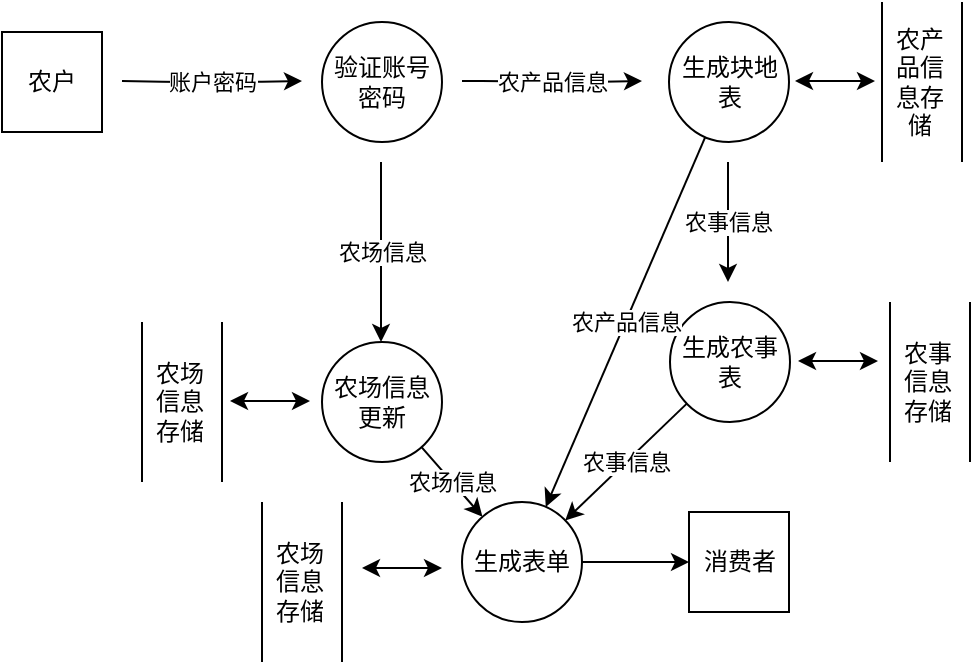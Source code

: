 <mxfile version="14.0.0" type="github">
  <diagram id="C5RBs43oDa-KdzZeNtuy" name="Page-1">
    <mxGraphModel dx="782" dy="2775" grid="1" gridSize="10" guides="1" tooltips="1" connect="1" arrows="1" fold="1" page="1" pageScale="1" pageWidth="827" pageHeight="1169" math="0" shadow="0">
      <root>
        <mxCell id="WIyWlLk6GJQsqaUBKTNV-0" />
        <mxCell id="WIyWlLk6GJQsqaUBKTNV-1" parent="WIyWlLk6GJQsqaUBKTNV-0" />
        <mxCell id="FdyMRoBULtHfGL1qfStc-0" value="农户" style="whiteSpace=wrap;html=1;aspect=fixed;" vertex="1" parent="WIyWlLk6GJQsqaUBKTNV-1">
          <mxGeometry x="80" y="-1505" width="50" height="50" as="geometry" />
        </mxCell>
        <mxCell id="FdyMRoBULtHfGL1qfStc-2" value="验证账号密码" style="ellipse;whiteSpace=wrap;html=1;aspect=fixed;" vertex="1" parent="WIyWlLk6GJQsqaUBKTNV-1">
          <mxGeometry x="240" y="-1510" width="60" height="60" as="geometry" />
        </mxCell>
        <mxCell id="FdyMRoBULtHfGL1qfStc-3" value="账户密码" style="endArrow=classic;html=1;" edge="1" parent="WIyWlLk6GJQsqaUBKTNV-1">
          <mxGeometry width="50" height="50" relative="1" as="geometry">
            <mxPoint x="140" y="-1480.5" as="sourcePoint" />
            <mxPoint x="230" y="-1480.5" as="targetPoint" />
            <Array as="points">
              <mxPoint x="140" y="-1480.5" />
              <mxPoint x="170" y="-1480" />
              <mxPoint x="200" y="-1480" />
            </Array>
          </mxGeometry>
        </mxCell>
        <mxCell id="FdyMRoBULtHfGL1qfStc-5" value="农产品信息" style="endArrow=classic;html=1;" edge="1" parent="WIyWlLk6GJQsqaUBKTNV-1">
          <mxGeometry width="50" height="50" relative="1" as="geometry">
            <mxPoint x="310" y="-1480.5" as="sourcePoint" />
            <mxPoint x="400" y="-1480.5" as="targetPoint" />
            <Array as="points">
              <mxPoint x="310" y="-1480.5" />
              <mxPoint x="330" y="-1480.5" />
              <mxPoint x="340" y="-1480" />
              <mxPoint x="370" y="-1480" />
            </Array>
          </mxGeometry>
        </mxCell>
        <mxCell id="FdyMRoBULtHfGL1qfStc-6" value="生成块地表" style="ellipse;whiteSpace=wrap;html=1;aspect=fixed;" vertex="1" parent="WIyWlLk6GJQsqaUBKTNV-1">
          <mxGeometry x="413.5" y="-1510" width="60" height="60" as="geometry" />
        </mxCell>
        <mxCell id="FdyMRoBULtHfGL1qfStc-7" value="" style="endArrow=classic;html=1;" edge="1" parent="WIyWlLk6GJQsqaUBKTNV-1">
          <mxGeometry relative="1" as="geometry">
            <mxPoint x="269.5" y="-1440" as="sourcePoint" />
            <mxPoint x="269.5" y="-1350" as="targetPoint" />
          </mxGeometry>
        </mxCell>
        <mxCell id="FdyMRoBULtHfGL1qfStc-8" value="农场信息" style="edgeLabel;resizable=0;html=1;align=center;verticalAlign=middle;" connectable="0" vertex="1" parent="FdyMRoBULtHfGL1qfStc-7">
          <mxGeometry relative="1" as="geometry" />
        </mxCell>
        <mxCell id="FdyMRoBULtHfGL1qfStc-9" value="农场信息更新" style="ellipse;whiteSpace=wrap;html=1;aspect=fixed;" vertex="1" parent="WIyWlLk6GJQsqaUBKTNV-1">
          <mxGeometry x="240" y="-1350" width="60" height="60" as="geometry" />
        </mxCell>
        <mxCell id="FdyMRoBULtHfGL1qfStc-10" value="" style="endArrow=classic;startArrow=classic;html=1;" edge="1" parent="WIyWlLk6GJQsqaUBKTNV-1">
          <mxGeometry width="50" height="50" relative="1" as="geometry">
            <mxPoint x="194" y="-1320.5" as="sourcePoint" />
            <mxPoint x="234" y="-1320.5" as="targetPoint" />
          </mxGeometry>
        </mxCell>
        <mxCell id="FdyMRoBULtHfGL1qfStc-11" value="" style="endArrow=none;html=1;" edge="1" parent="WIyWlLk6GJQsqaUBKTNV-1">
          <mxGeometry width="50" height="50" relative="1" as="geometry">
            <mxPoint x="190" y="-1280" as="sourcePoint" />
            <mxPoint x="190" y="-1360" as="targetPoint" />
          </mxGeometry>
        </mxCell>
        <mxCell id="FdyMRoBULtHfGL1qfStc-12" value="" style="endArrow=none;html=1;" edge="1" parent="WIyWlLk6GJQsqaUBKTNV-1">
          <mxGeometry width="50" height="50" relative="1" as="geometry">
            <mxPoint x="150" y="-1280" as="sourcePoint" />
            <mxPoint x="150" y="-1360" as="targetPoint" />
          </mxGeometry>
        </mxCell>
        <mxCell id="FdyMRoBULtHfGL1qfStc-13" value="农场信息存储" style="text;html=1;strokeColor=none;fillColor=none;align=center;verticalAlign=middle;whiteSpace=wrap;rounded=0;rotation=0;" vertex="1" parent="WIyWlLk6GJQsqaUBKTNV-1">
          <mxGeometry x="154" y="-1350" width="30" height="60" as="geometry" />
        </mxCell>
        <mxCell id="FdyMRoBULtHfGL1qfStc-18" value="" style="endArrow=none;html=1;" edge="1" parent="WIyWlLk6GJQsqaUBKTNV-1">
          <mxGeometry width="50" height="50" relative="1" as="geometry">
            <mxPoint x="560" y="-1440" as="sourcePoint" />
            <mxPoint x="560" y="-1520" as="targetPoint" />
          </mxGeometry>
        </mxCell>
        <mxCell id="FdyMRoBULtHfGL1qfStc-19" value="" style="endArrow=none;html=1;" edge="1" parent="WIyWlLk6GJQsqaUBKTNV-1">
          <mxGeometry width="50" height="50" relative="1" as="geometry">
            <mxPoint x="520" y="-1440" as="sourcePoint" />
            <mxPoint x="520" y="-1520" as="targetPoint" />
          </mxGeometry>
        </mxCell>
        <mxCell id="FdyMRoBULtHfGL1qfStc-20" value="农产品信息存储" style="text;html=1;strokeColor=none;fillColor=none;align=center;verticalAlign=middle;whiteSpace=wrap;rounded=0;rotation=0;" vertex="1" parent="WIyWlLk6GJQsqaUBKTNV-1">
          <mxGeometry x="524" y="-1510" width="30" height="60" as="geometry" />
        </mxCell>
        <mxCell id="FdyMRoBULtHfGL1qfStc-21" value="" style="endArrow=classic;startArrow=classic;html=1;" edge="1" parent="WIyWlLk6GJQsqaUBKTNV-1">
          <mxGeometry width="50" height="50" relative="1" as="geometry">
            <mxPoint x="476.5" y="-1480.5" as="sourcePoint" />
            <mxPoint x="516.5" y="-1480.5" as="targetPoint" />
          </mxGeometry>
        </mxCell>
        <mxCell id="FdyMRoBULtHfGL1qfStc-23" value="农事信息" style="endArrow=classic;html=1;" edge="1" parent="WIyWlLk6GJQsqaUBKTNV-1">
          <mxGeometry width="50" height="50" relative="1" as="geometry">
            <mxPoint x="443" y="-1440" as="sourcePoint" />
            <mxPoint x="443" y="-1380" as="targetPoint" />
          </mxGeometry>
        </mxCell>
        <mxCell id="FdyMRoBULtHfGL1qfStc-24" value="生成农事表" style="ellipse;whiteSpace=wrap;html=1;aspect=fixed;" vertex="1" parent="WIyWlLk6GJQsqaUBKTNV-1">
          <mxGeometry x="414" y="-1370" width="60" height="60" as="geometry" />
        </mxCell>
        <mxCell id="FdyMRoBULtHfGL1qfStc-25" value="" style="endArrow=none;html=1;" edge="1" parent="WIyWlLk6GJQsqaUBKTNV-1">
          <mxGeometry width="50" height="50" relative="1" as="geometry">
            <mxPoint x="564" y="-1290" as="sourcePoint" />
            <mxPoint x="564" y="-1370" as="targetPoint" />
          </mxGeometry>
        </mxCell>
        <mxCell id="FdyMRoBULtHfGL1qfStc-26" value="" style="endArrow=none;html=1;" edge="1" parent="WIyWlLk6GJQsqaUBKTNV-1">
          <mxGeometry width="50" height="50" relative="1" as="geometry">
            <mxPoint x="524" y="-1290" as="sourcePoint" />
            <mxPoint x="524" y="-1370" as="targetPoint" />
          </mxGeometry>
        </mxCell>
        <mxCell id="FdyMRoBULtHfGL1qfStc-27" value="农事信息存储" style="text;html=1;strokeColor=none;fillColor=none;align=center;verticalAlign=middle;whiteSpace=wrap;rounded=0;rotation=0;" vertex="1" parent="WIyWlLk6GJQsqaUBKTNV-1">
          <mxGeometry x="528" y="-1360" width="30" height="60" as="geometry" />
        </mxCell>
        <mxCell id="FdyMRoBULtHfGL1qfStc-28" value="" style="endArrow=classic;startArrow=classic;html=1;" edge="1" parent="WIyWlLk6GJQsqaUBKTNV-1">
          <mxGeometry width="50" height="50" relative="1" as="geometry">
            <mxPoint x="478" y="-1340.5" as="sourcePoint" />
            <mxPoint x="518" y="-1340.5" as="targetPoint" />
          </mxGeometry>
        </mxCell>
        <mxCell id="FdyMRoBULtHfGL1qfStc-30" value="生成表单" style="ellipse;whiteSpace=wrap;html=1;aspect=fixed;" vertex="1" parent="WIyWlLk6GJQsqaUBKTNV-1">
          <mxGeometry x="310" y="-1270" width="60" height="60" as="geometry" />
        </mxCell>
        <mxCell id="FdyMRoBULtHfGL1qfStc-32" value="农事信息" style="endArrow=classic;html=1;" edge="1" parent="WIyWlLk6GJQsqaUBKTNV-1" source="FdyMRoBULtHfGL1qfStc-24" target="FdyMRoBULtHfGL1qfStc-30">
          <mxGeometry width="50" height="50" relative="1" as="geometry">
            <mxPoint x="320" y="-1290" as="sourcePoint" />
            <mxPoint x="370" y="-1340" as="targetPoint" />
          </mxGeometry>
        </mxCell>
        <mxCell id="FdyMRoBULtHfGL1qfStc-33" value="农场信息" style="endArrow=classic;html=1;" edge="1" parent="WIyWlLk6GJQsqaUBKTNV-1" source="FdyMRoBULtHfGL1qfStc-9" target="FdyMRoBULtHfGL1qfStc-30">
          <mxGeometry width="50" height="50" relative="1" as="geometry">
            <mxPoint x="320" y="-1290" as="sourcePoint" />
            <mxPoint x="370" y="-1340" as="targetPoint" />
          </mxGeometry>
        </mxCell>
        <mxCell id="FdyMRoBULtHfGL1qfStc-34" value="农产品信息" style="endArrow=classic;html=1;" edge="1" parent="WIyWlLk6GJQsqaUBKTNV-1" source="FdyMRoBULtHfGL1qfStc-6" target="FdyMRoBULtHfGL1qfStc-30">
          <mxGeometry width="50" height="50" relative="1" as="geometry">
            <mxPoint x="320" y="-1290" as="sourcePoint" />
            <mxPoint x="370" y="-1340" as="targetPoint" />
          </mxGeometry>
        </mxCell>
        <mxCell id="FdyMRoBULtHfGL1qfStc-39" value="" style="endArrow=none;html=1;" edge="1" parent="WIyWlLk6GJQsqaUBKTNV-1">
          <mxGeometry width="50" height="50" relative="1" as="geometry">
            <mxPoint x="250" y="-1190" as="sourcePoint" />
            <mxPoint x="250" y="-1270" as="targetPoint" />
          </mxGeometry>
        </mxCell>
        <mxCell id="FdyMRoBULtHfGL1qfStc-40" value="" style="endArrow=none;html=1;" edge="1" parent="WIyWlLk6GJQsqaUBKTNV-1">
          <mxGeometry width="50" height="50" relative="1" as="geometry">
            <mxPoint x="210" y="-1190" as="sourcePoint" />
            <mxPoint x="210" y="-1270" as="targetPoint" />
          </mxGeometry>
        </mxCell>
        <mxCell id="FdyMRoBULtHfGL1qfStc-41" value="农场信息存储" style="text;html=1;strokeColor=none;fillColor=none;align=center;verticalAlign=middle;whiteSpace=wrap;rounded=0;rotation=0;" vertex="1" parent="WIyWlLk6GJQsqaUBKTNV-1">
          <mxGeometry x="214" y="-1260" width="30" height="60" as="geometry" />
        </mxCell>
        <mxCell id="FdyMRoBULtHfGL1qfStc-42" value="" style="endArrow=classic;startArrow=classic;html=1;" edge="1" parent="WIyWlLk6GJQsqaUBKTNV-1">
          <mxGeometry width="50" height="50" relative="1" as="geometry">
            <mxPoint x="260" y="-1237" as="sourcePoint" />
            <mxPoint x="300" y="-1237" as="targetPoint" />
          </mxGeometry>
        </mxCell>
        <mxCell id="FdyMRoBULtHfGL1qfStc-43" value="消费者" style="whiteSpace=wrap;html=1;aspect=fixed;" vertex="1" parent="WIyWlLk6GJQsqaUBKTNV-1">
          <mxGeometry x="423.5" y="-1265" width="50" height="50" as="geometry" />
        </mxCell>
        <mxCell id="FdyMRoBULtHfGL1qfStc-44" value="" style="endArrow=classic;html=1;" edge="1" parent="WIyWlLk6GJQsqaUBKTNV-1" source="FdyMRoBULtHfGL1qfStc-30" target="FdyMRoBULtHfGL1qfStc-43">
          <mxGeometry width="50" height="50" relative="1" as="geometry">
            <mxPoint x="370" y="-1200" as="sourcePoint" />
            <mxPoint x="420" y="-1250" as="targetPoint" />
          </mxGeometry>
        </mxCell>
      </root>
    </mxGraphModel>
  </diagram>
</mxfile>
